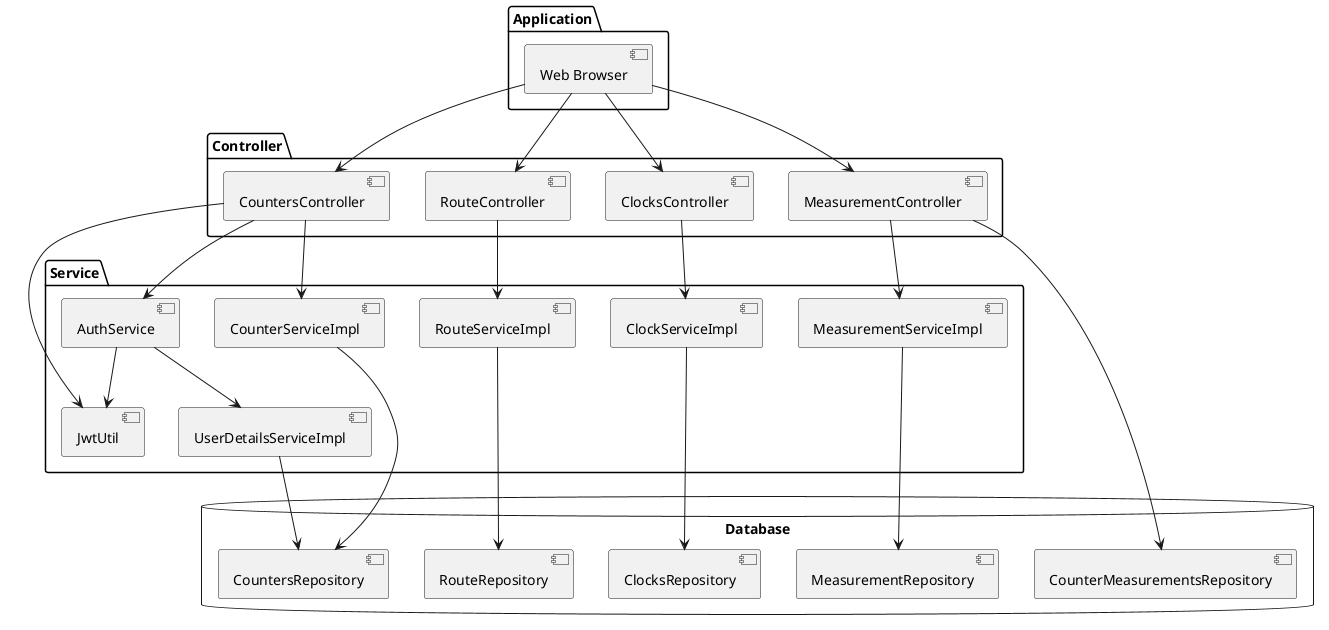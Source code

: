 @startuml
'https://plantuml.com/component-diagram


!define RECTANGLE class
!define DATABASE database

package "Application" {
  [Web Browser]
}

package "Controller" {
  [CountersController]
  [RouteController]
  [ClocksController]
  [MeasurementController]
}

package "Service" {
  [UserDetailsServiceImpl]
  [RouteServiceImpl]
  [ClockServiceImpl]
  [MeasurementServiceImpl]
  [CounterServiceImpl]
  [AuthService]
  [JwtUtil]
}

database "Database" {
  [CountersRepository]
  [ClocksRepository]
  [MeasurementRepository]
  [RouteRepository]
  [CounterMeasurementsRepository]
}

[Web Browser] --> [CountersController]
[Web Browser] --> [RouteController]
[Web Browser] --> [ClocksController]
[Web Browser] --> [MeasurementController]

[CountersController] --> [AuthService]
[CountersController] --> [JwtUtil]
[CountersController] --> [CounterServiceImpl]
[RouteController] --> [RouteServiceImpl]
[ClocksController] --> [ClockServiceImpl]
[MeasurementController] --> [MeasurementServiceImpl]
[MeasurementController] --> [CounterMeasurementsRepository]
[AuthService] --> [UserDetailsServiceImpl]
[AuthService] --> [JwtUtil]

[UserDetailsServiceImpl] --> [CountersRepository]
[RouteServiceImpl] --> [RouteRepository]
[ClockServiceImpl] --> [ClocksRepository]
[MeasurementServiceImpl] --> [MeasurementRepository]
[CounterServiceImpl] --> [CountersRepository]

@enduml